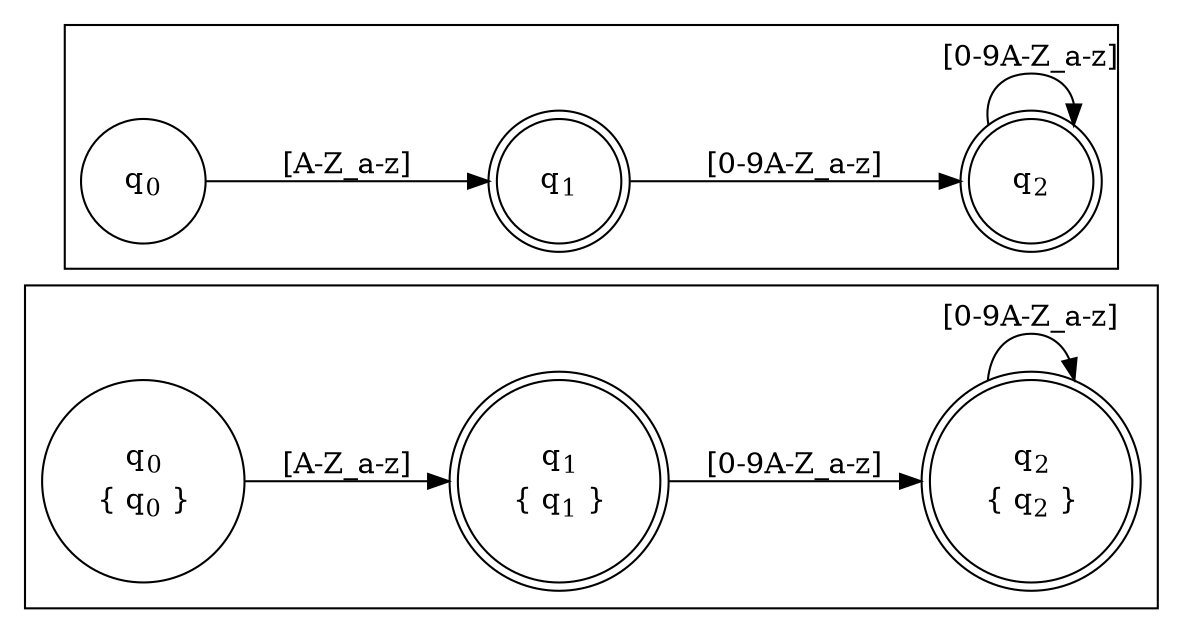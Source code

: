 digraph FA {
rankdir=LR
node [shape=circle]
subgraph cluster_2 {
rankdir=LR
node [shape=circle]
c2q0->c2q1 [label="[A-Z_a-z]"]c2q1->c2q2 [label="[0-9A-Z_a-z]"]c2q2->c2q2 [label="[0-9A-Z_a-z]"]c2q0 [label=<<TABLE BORDER="0"><TR><TD>q<SUB>0</SUB></TD></TR><TR><TD>{ q<SUB>0</SUB> }</TD></TR></TABLE>>]
c2q1 [label=<<TABLE BORDER="0"><TR><TD>q<SUB>1</SUB></TD></TR><TR><TD>{ q<SUB>1</SUB> }</TD></TR></TABLE>>,shape=doublecircle]
c2q2 [label=<<TABLE BORDER="0"><TR><TD>q<SUB>2</SUB></TD></TR><TR><TD>{ q<SUB>2</SUB> }</TD></TR></TABLE>>,shape=doublecircle]
c2q1,c2q2 [shape=doublecircle]
}
subgraph cluster_1 {
rankdir=LR
node [shape=circle]
c1q0->c1q1 [label="[A-Z_a-z]"]c1q1->c1q2 [label="[0-9A-Z_a-z]"]c1q2->c1q2 [label="[0-9A-Z_a-z]"]c1q0 [label=<<TABLE BORDER="0"><TR><TD>q<SUB>0</SUB></TD></TR></TABLE>>]
c1q1 [label=<<TABLE BORDER="0"><TR><TD>q<SUB>1</SUB></TD></TR></TABLE>>,shape=doublecircle]
c1q2 [label=<<TABLE BORDER="0"><TR><TD>q<SUB>2</SUB></TD></TR></TABLE>>,shape=doublecircle]
c1q1,c1q2 [shape=doublecircle]
}
}
